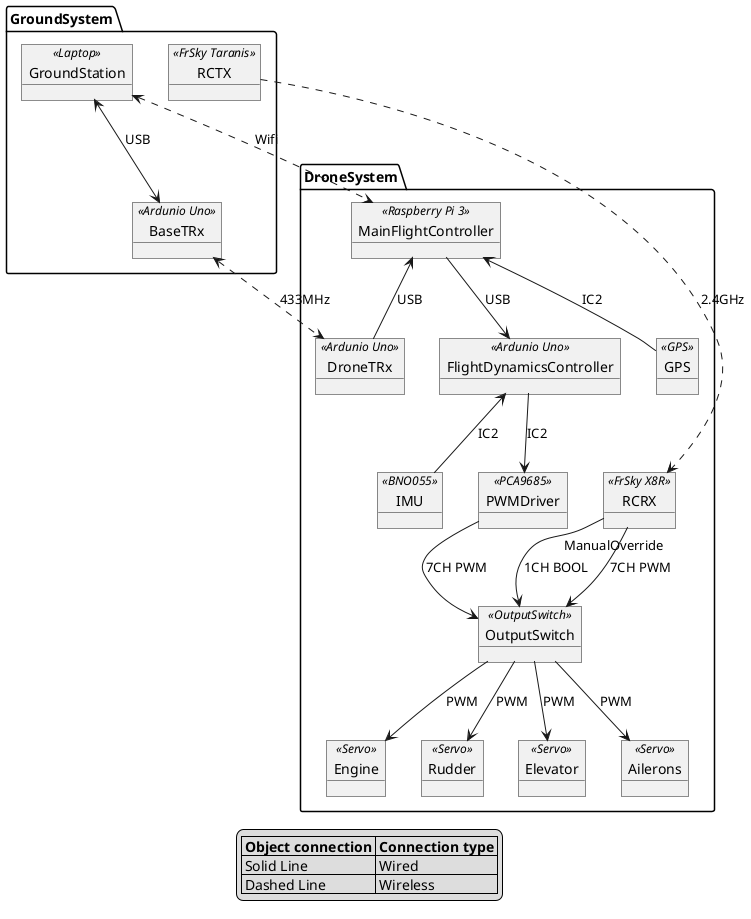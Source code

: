 @startuml

legend
|= Object connection |= Connection type |
| Solid Line | Wired |
| Dashed Line | Wireless |
endlegend

package DroneSystem {
    object MainFlightController <<Raspberry Pi 3>>
    object DroneTRx <<Ardunio Uno>>
    object FlightDynamicsController <<Ardunio Uno>>
    object IMU <<BNO055>>
    object PWMDriver <<PCA9685>>
    object OutputSwitch <<OutputSwitch>>
    object RCRX <<FrSky X8R>>
    object GPS <<GPS>>

    MainFlightController --> FlightDynamicsController : USB
    MainFlightController <-- GPS : IC2
    MainFlightController <-- DroneTRx : USB

    FlightDynamicsController <-- IMU : IC2
    FlightDynamicsController --> PWMDriver : IC2

    PWMDriver --> OutputSwitch : 7CH PWM
    RCRX --> OutputSwitch : 7CH PWM
    RCRX "ManualOverride" --> OutputSwitch : 1CH BOOL


    object Engine <<Servo>>
    object Rudder <<Servo>>
    object Elevator <<Servo>>
    object Ailerons <<Servo>>

    OutputSwitch --> Engine : PWM
    OutputSwitch --> Rudder : PWM
    OutputSwitch --> Elevator : PWM
    OutputSwitch --> Ailerons : PWM
}

package GroundSystem {
    object GroundStation <<Laptop>>
    object RCTX <<FrSky Taranis>>
    object BaseTRx <<Ardunio Uno>>

    GroundStation <--> BaseTRx : USB
    
}

GroundStation <..> MainFlightController : Wifi
RCTX ..> RCRX : 2.4GHz
BaseTRx <..> DroneTRx : 433MHz

@enduml